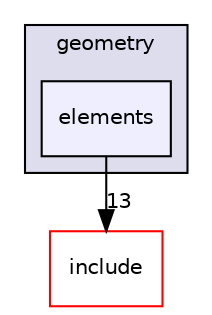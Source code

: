 digraph "Common/src/geometry/elements" {
  compound=true
  node [ fontsize="10", fontname="Helvetica"];
  edge [ labelfontsize="10", labelfontname="Helvetica"];
  subgraph clusterdir_97bb17c0245c58f47f6073f38444f0fc {
    graph [ bgcolor="#ddddee", pencolor="black", label="geometry" fontname="Helvetica", fontsize="10", URL="dir_97bb17c0245c58f47f6073f38444f0fc.html"]
  dir_37cc92985cef828633ea195e7c5ed3c6 [shape=box, label="elements", style="filled", fillcolor="#eeeeff", pencolor="black", URL="dir_37cc92985cef828633ea195e7c5ed3c6.html"];
  }
  dir_92cb2900980f09bf257878861626e98f [shape=box label="include" fillcolor="white" style="filled" color="red" URL="dir_92cb2900980f09bf257878861626e98f.html"];
  dir_37cc92985cef828633ea195e7c5ed3c6->dir_92cb2900980f09bf257878861626e98f [headlabel="13", labeldistance=1.5 headhref="dir_000024_000001.html"];
}
